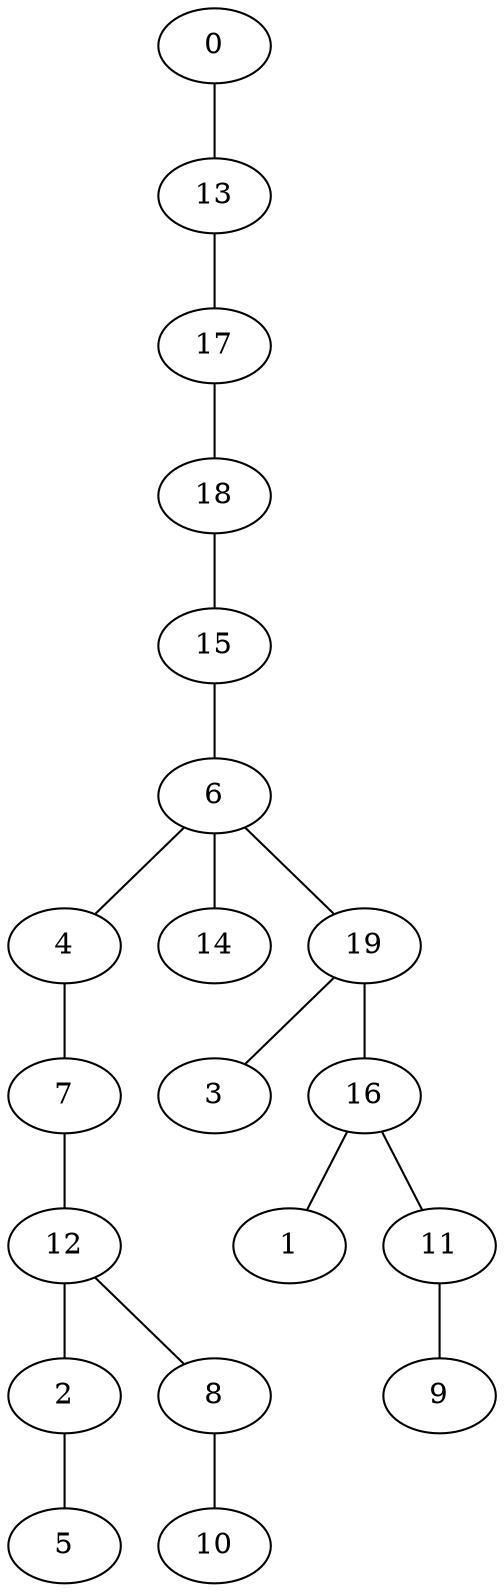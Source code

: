 strict graph "" {
	0 -- 13;
	13 -- 17;
	17 -- 18;
	18 -- 15;
	15 -- 6;
	6 -- 4;
	6 -- 14;
	6 -- 19;
	4 -- 7;
	19 -- 3;
	19 -- 16;
	16 -- 1;
	16 -- 11;
	11 -- 9;
	7 -- 12;
	12 -- 2;
	12 -- 8;
	2 -- 5;
	8 -- 10;
}

